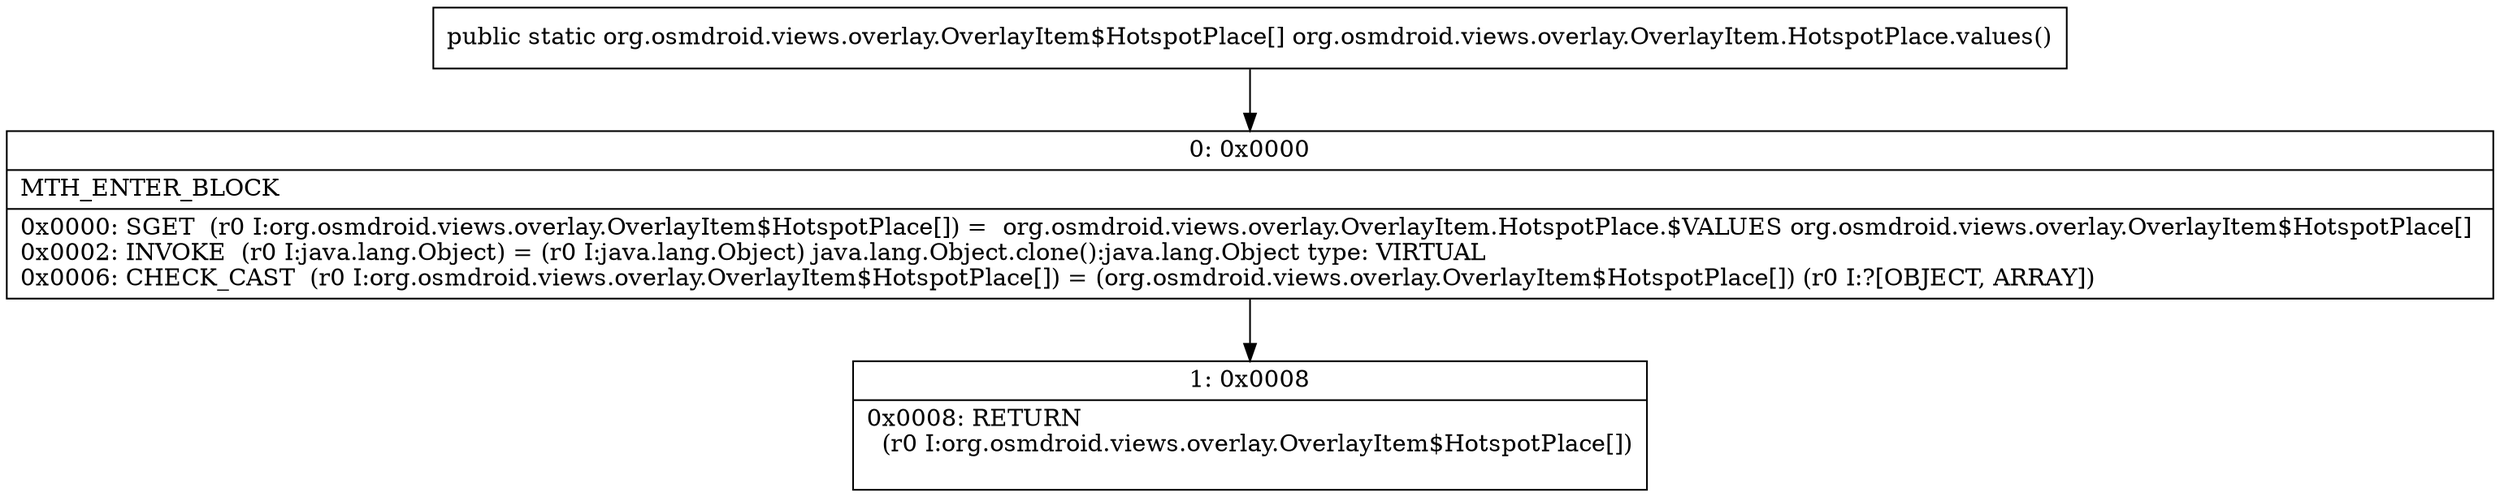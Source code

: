 digraph "CFG fororg.osmdroid.views.overlay.OverlayItem.HotspotPlace.values()[Lorg\/osmdroid\/views\/overlay\/OverlayItem$HotspotPlace;" {
Node_0 [shape=record,label="{0\:\ 0x0000|MTH_ENTER_BLOCK\l|0x0000: SGET  (r0 I:org.osmdroid.views.overlay.OverlayItem$HotspotPlace[]) =  org.osmdroid.views.overlay.OverlayItem.HotspotPlace.$VALUES org.osmdroid.views.overlay.OverlayItem$HotspotPlace[] \l0x0002: INVOKE  (r0 I:java.lang.Object) = (r0 I:java.lang.Object) java.lang.Object.clone():java.lang.Object type: VIRTUAL \l0x0006: CHECK_CAST  (r0 I:org.osmdroid.views.overlay.OverlayItem$HotspotPlace[]) = (org.osmdroid.views.overlay.OverlayItem$HotspotPlace[]) (r0 I:?[OBJECT, ARRAY]) \l}"];
Node_1 [shape=record,label="{1\:\ 0x0008|0x0008: RETURN  \l  (r0 I:org.osmdroid.views.overlay.OverlayItem$HotspotPlace[])\l \l}"];
MethodNode[shape=record,label="{public static org.osmdroid.views.overlay.OverlayItem$HotspotPlace[] org.osmdroid.views.overlay.OverlayItem.HotspotPlace.values() }"];
MethodNode -> Node_0;
Node_0 -> Node_1;
}

